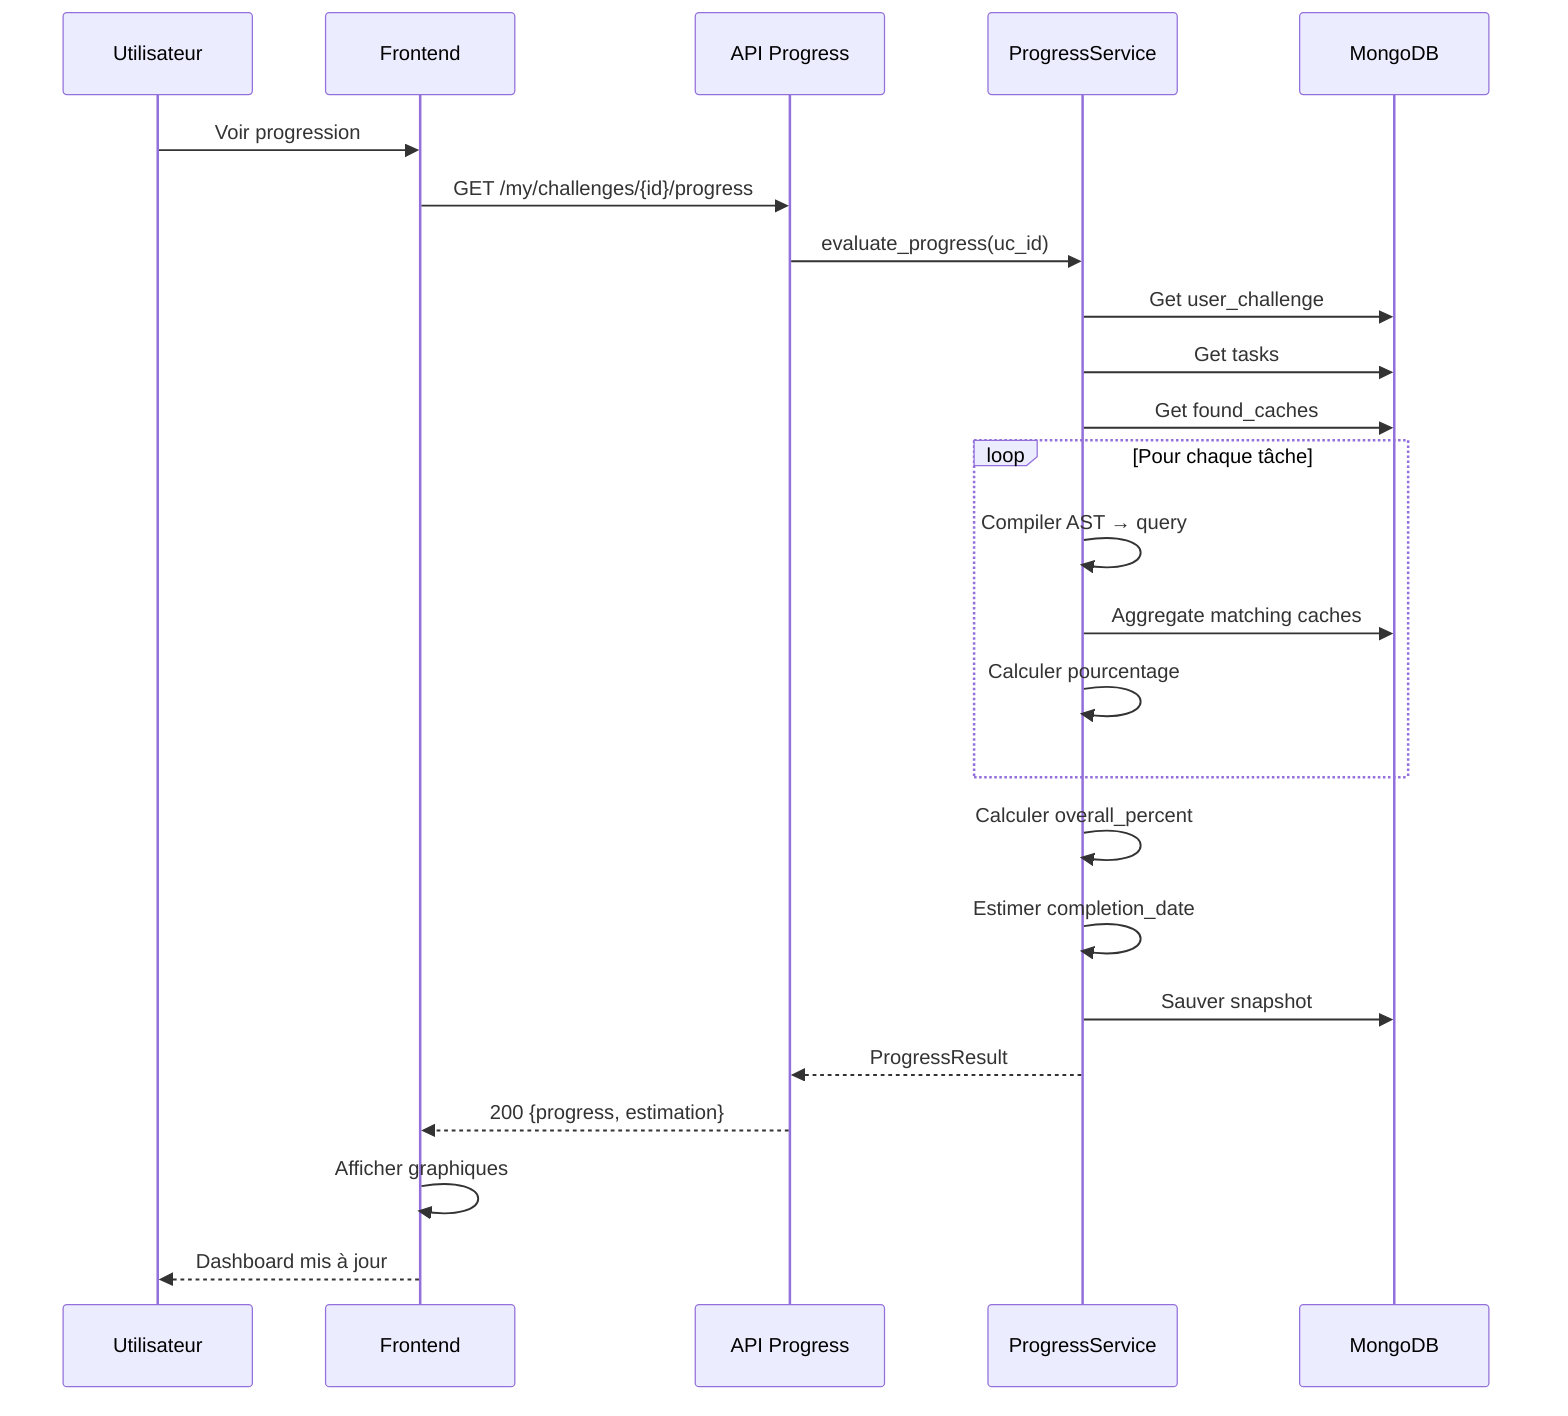 sequenceDiagram
    participant U as Utilisateur
    participant F as Frontend
    participant A as API Progress
    participant S as ProgressService
    participant D as MongoDB

    U->>F: Voir progression
    F->>A: GET /my/challenges/{id}/progress
    A->>S: evaluate_progress(uc_id)

    S->>D: Get user_challenge
    S->>D: Get tasks
    S->>D: Get found_caches

    loop Pour chaque tâche
        S->>S: Compiler AST → query
        S->>D: Aggregate matching caches
        S->>S: Calculer pourcentage
    end

    S->>S: Calculer overall_percent
    S->>S: Estimer completion_date
    S->>D: Sauver snapshot

    S-->>A: ProgressResult
    A-->>F: 200 {progress, estimation}
    F->>F: Afficher graphiques
    F-->>U: Dashboard mis à jour